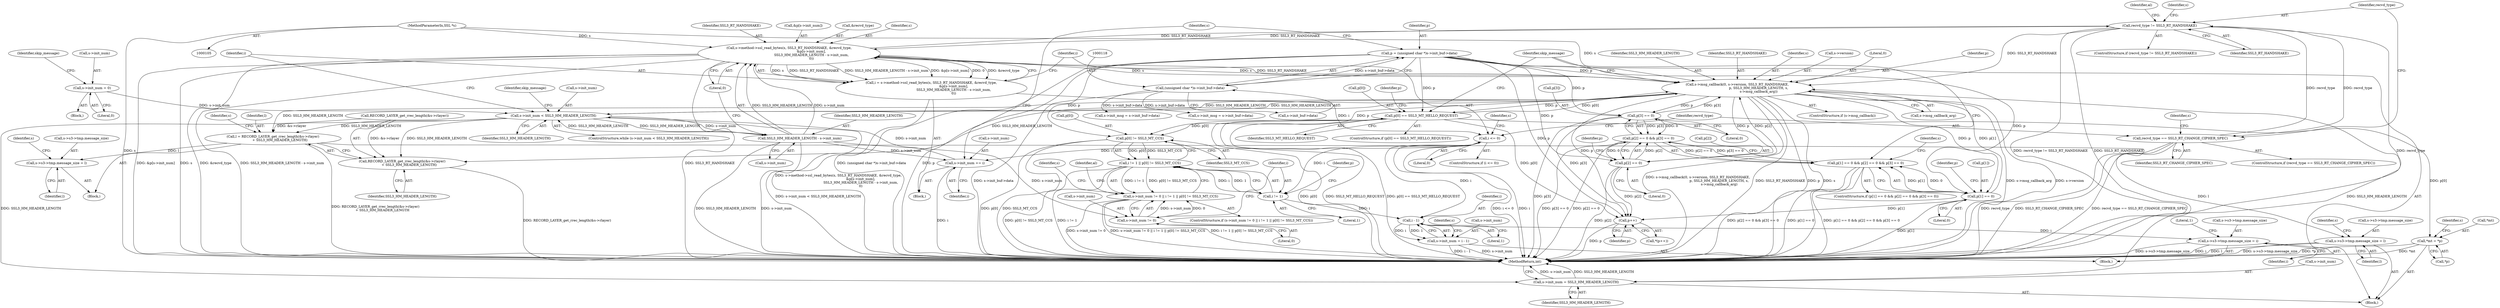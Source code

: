 digraph "0_openssl_4b390b6c3f8df925dc92a3dd6b022baa9a2f4650_0@API" {
"1000225" [label="(Call,recvd_type != SSL3_RT_HANDSHAKE)"];
"1000165" [label="(Call,recvd_type == SSL3_RT_CHANGE_CIPHER_SPEC)"];
"1000225" [label="(Call,recvd_type != SSL3_RT_HANDSHAKE)"];
"1000135" [label="(Call,s->method->ssl_read_bytes(s, SSL3_RT_HANDSHAKE, &recvd_type,\n                                          &p[s->init_num],\n                                          SSL3_HM_HEADER_LENGTH - s->init_num,\n                                          0))"];
"1000286" [label="(Call,s->msg_callback(0, s->version, SSL3_RT_HANDSHAKE,\n                                        p, SSL3_HM_HEADER_LENGTH, s,\n                                        s->msg_callback_arg))"];
"1000250" [label="(Call,p[0] == SSL3_MT_HELLO_REQUEST)"];
"1000115" [label="(Call,p = (unsigned char *)s->init_buf->data)"];
"1000117" [label="(Call,(unsigned char *)s->init_buf->data)"];
"1000268" [label="(Call,p[3] == 0)"];
"1000263" [label="(Call,p[2] == 0)"];
"1000257" [label="(Call,p[1] == 0)"];
"1000127" [label="(Call,s->init_num < SSL3_HM_HEADER_LENGTH)"];
"1000236" [label="(Call,s->init_num += i)"];
"1000153" [label="(Call,i <= 0)"];
"1000133" [label="(Call,i = s->method->ssl_read_bytes(s, SSL3_RT_HANDSHAKE, &recvd_type,\n                                          &p[s->init_num],\n                                          SSL3_HM_HEADER_LENGTH - s->init_num,\n                                          0))"];
"1000146" [label="(Call,SSL3_HM_HEADER_LENGTH - s->init_num)"];
"1000274" [label="(Call,s->init_num = 0)"];
"1000106" [label="(MethodParameterIn,SSL *s)"];
"1000177" [label="(Call,i != 1)"];
"1000176" [label="(Call,i != 1 || p[0] != SSL3_MT_CCS)"];
"1000170" [label="(Call,s->init_num != 0 || i != 1 || p[0] != SSL3_MT_CCS)"];
"1000209" [label="(Call,i - 1)"];
"1000205" [label="(Call,s->init_num = i - 1)"];
"1000212" [label="(Call,s->s3->tmp.message_size = i)"];
"1000171" [label="(Call,s->init_num != 0)"];
"1000180" [label="(Call,p[0] != SSL3_MT_CCS)"];
"1000299" [label="(Call,*mt = *p)"];
"1000313" [label="(Call,p++)"];
"1000256" [label="(Call,p[1] == 0 && p[2] == 0 && p[3] == 0)"];
"1000262" [label="(Call,p[2] == 0 && p[3] == 0)"];
"1000322" [label="(Call,l = RECORD_LAYER_get_rrec_length(&s->rlayer)\n             + SSL3_HM_HEADER_LENGTH)"];
"1000331" [label="(Call,s->s3->tmp.message_size = l)"];
"1000349" [label="(Call,s->s3->tmp.message_size = l)"];
"1000324" [label="(Call,RECORD_LAYER_get_rrec_length(&s->rlayer)\n             + SSL3_HM_HEADER_LENGTH)"];
"1000367" [label="(Call,s->init_num = SSL3_HM_HEADER_LENGTH)"];
"1000129" [label="(Identifier,s)"];
"1000264" [label="(Call,p[2])"];
"1000211" [label="(Literal,1)"];
"1000251" [label="(Call,p[0])"];
"1000119" [label="(Call,s->init_buf->data)"];
"1000293" [label="(Identifier,SSL3_HM_HEADER_LENGTH)"];
"1000339" [label="(Identifier,l)"];
"1000216" [label="(Identifier,s)"];
"1000325" [label="(Call,RECORD_LAYER_get_rrec_length(&s->rlayer))"];
"1000298" [label="(Identifier,skip_message)"];
"1000132" [label="(Block,)"];
"1000358" [label="(Call,s->init_msg = s->init_buf->data)"];
"1000224" [label="(ControlStructure,if (recvd_type != SSL3_RT_HANDSHAKE))"];
"1000167" [label="(Identifier,SSL3_RT_CHANGE_CIPHER_SPEC)"];
"1000263" [label="(Call,p[2] == 0)"];
"1000324" [label="(Call,RECORD_LAYER_get_rrec_length(&s->rlayer)\n             + SSL3_HM_HEADER_LENGTH)"];
"1000210" [label="(Identifier,i)"];
"1000134" [label="(Identifier,i)"];
"1000155" [label="(Literal,0)"];
"1000371" [label="(Identifier,SSL3_HM_HEADER_LENGTH)"];
"1000270" [label="(Identifier,p)"];
"1000126" [label="(ControlStructure,while (s->init_num < SSL3_HM_HEADER_LENGTH))"];
"1000302" [label="(Call,*p)"];
"1000128" [label="(Call,s->init_num)"];
"1000209" [label="(Call,i - 1)"];
"1000332" [label="(Call,s->s3->tmp.message_size)"];
"1000272" [label="(Literal,0)"];
"1000177" [label="(Call,i != 1)"];
"1000225" [label="(Call,recvd_type != SSL3_RT_HANDSHAKE)"];
"1000138" [label="(Call,&recvd_type)"];
"1000331" [label="(Call,s->s3->tmp.message_size = l)"];
"1000342" [label="(Identifier,s)"];
"1000257" [label="(Call,p[1] == 0)"];
"1000250" [label="(Call,p[0] == SSL3_MT_HELLO_REQUEST)"];
"1000179" [label="(Literal,1)"];
"1000148" [label="(Call,s->init_num)"];
"1000154" [label="(Identifier,i)"];
"1000151" [label="(Literal,0)"];
"1000357" [label="(Identifier,l)"];
"1000322" [label="(Call,l = RECORD_LAYER_get_rrec_length(&s->rlayer)\n             + SSL3_HM_HEADER_LENGTH)"];
"1000291" [label="(Identifier,SSL3_RT_HANDSHAKE)"];
"1000269" [label="(Call,p[3])"];
"1000169" [label="(ControlStructure,if (s->init_num != 0 || i != 1 || p[0] != SSL3_MT_CCS))"];
"1000294" [label="(Identifier,s)"];
"1000368" [label="(Call,s->init_num)"];
"1000212" [label="(Call,s->s3->tmp.message_size = i)"];
"1000172" [label="(Call,s->init_num)"];
"1000288" [label="(Call,s->version)"];
"1000312" [label="(Call,*(p++))"];
"1000115" [label="(Call,p = (unsigned char *)s->init_buf->data)"];
"1000276" [label="(Identifier,s)"];
"1000173" [label="(Identifier,s)"];
"1000206" [label="(Call,s->init_num)"];
"1000226" [label="(Identifier,recvd_type)"];
"1000280" [label="(Identifier,skip_message)"];
"1000176" [label="(Call,i != 1 || p[0] != SSL3_MT_CCS)"];
"1000287" [label="(Literal,0)"];
"1000166" [label="(Identifier,recvd_type)"];
"1000136" [label="(Identifier,s)"];
"1000299" [label="(Call,*mt = *p)"];
"1000116" [label="(Identifier,p)"];
"1000133" [label="(Call,i = s->method->ssl_read_bytes(s, SSL3_RT_HANDSHAKE, &recvd_type,\n                                          &p[s->init_num],\n                                          SSL3_HM_HEADER_LENGTH - s->init_num,\n                                          0))"];
"1000184" [label="(Identifier,SSL3_MT_CCS)"];
"1000275" [label="(Call,s->init_num)"];
"1000259" [label="(Identifier,p)"];
"1000205" [label="(Call,s->init_num = i - 1)"];
"1000197" [label="(Identifier,s)"];
"1000108" [label="(Block,)"];
"1000367" [label="(Call,s->init_num = SSL3_HM_HEADER_LENGTH)"];
"1000335" [label="(Identifier,s)"];
"1000314" [label="(Identifier,p)"];
"1000255" [label="(ControlStructure,if (p[1] == 0 && p[2] == 0 && p[3] == 0))"];
"1000350" [label="(Call,s->s3->tmp.message_size)"];
"1000267" [label="(Literal,0)"];
"1000274" [label="(Call,s->init_num = 0)"];
"1000254" [label="(Identifier,SSL3_MT_HELLO_REQUEST)"];
"1000165" [label="(Call,recvd_type == SSL3_RT_CHANGE_CIPHER_SPEC)"];
"1000323" [label="(Identifier,l)"];
"1000282" [label="(ControlStructure,if (s->msg_callback))"];
"1000295" [label="(Call,s->msg_callback_arg)"];
"1000286" [label="(Call,s->msg_callback(0, s->version, SSL3_RT_HANDSHAKE,\n                                        p, SSL3_HM_HEADER_LENGTH, s,\n                                        s->msg_callback_arg))"];
"1000300" [label="(Call,*mt)"];
"1000159" [label="(Identifier,s)"];
"1000273" [label="(Block,)"];
"1000171" [label="(Call,s->init_num != 0)"];
"1000313" [label="(Call,p++)"];
"1000240" [label="(Identifier,i)"];
"1000237" [label="(Call,s->init_num)"];
"1000292" [label="(Identifier,p)"];
"1000147" [label="(Identifier,SSL3_HM_HEADER_LENGTH)"];
"1000117" [label="(Call,(unsigned char *)s->init_buf->data)"];
"1000242" [label="(Identifier,skip_message)"];
"1000168" [label="(Block,)"];
"1000308" [label="(Identifier,s)"];
"1000222" [label="(Literal,1)"];
"1000340" [label="(Call,s->init_msg = s->init_buf->data)"];
"1000187" [label="(Identifier,al)"];
"1000227" [label="(Identifier,SSL3_RT_HANDSHAKE)"];
"1000372" [label="(MethodReturn,int)"];
"1000152" [label="(ControlStructure,if (i <= 0))"];
"1000164" [label="(ControlStructure,if (recvd_type == SSL3_RT_CHANGE_CIPHER_SPEC))"];
"1000127" [label="(Call,s->init_num < SSL3_HM_HEADER_LENGTH)"];
"1000360" [label="(Identifier,s)"];
"1000137" [label="(Identifier,SSL3_RT_HANDSHAKE)"];
"1000140" [label="(Call,&p[s->init_num])"];
"1000153" [label="(Call,i <= 0)"];
"1000213" [label="(Call,s->s3->tmp.message_size)"];
"1000170" [label="(Call,s->init_num != 0 || i != 1 || p[0] != SSL3_MT_CCS)"];
"1000175" [label="(Literal,0)"];
"1000321" [label="(Block,)"];
"1000265" [label="(Identifier,p)"];
"1000268" [label="(Call,p[3] == 0)"];
"1000349" [label="(Call,s->s3->tmp.message_size = l)"];
"1000106" [label="(MethodParameterIn,SSL *s)"];
"1000258" [label="(Call,p[1])"];
"1000230" [label="(Identifier,al)"];
"1000262" [label="(Call,p[2] == 0 && p[3] == 0)"];
"1000180" [label="(Call,p[0] != SSL3_MT_CCS)"];
"1000256" [label="(Call,p[1] == 0 && p[2] == 0 && p[3] == 0)"];
"1000220" [label="(Identifier,i)"];
"1000236" [label="(Call,s->init_num += i)"];
"1000135" [label="(Call,s->method->ssl_read_bytes(s, SSL3_RT_HANDSHAKE, &recvd_type,\n                                          &p[s->init_num],\n                                          SSL3_HM_HEADER_LENGTH - s->init_num,\n                                          0))"];
"1000181" [label="(Call,p[0])"];
"1000330" [label="(Identifier,SSL3_HM_HEADER_LENGTH)"];
"1000178" [label="(Identifier,i)"];
"1000238" [label="(Identifier,s)"];
"1000261" [label="(Literal,0)"];
"1000278" [label="(Literal,0)"];
"1000131" [label="(Identifier,SSL3_HM_HEADER_LENGTH)"];
"1000182" [label="(Identifier,p)"];
"1000146" [label="(Call,SSL3_HM_HEADER_LENGTH - s->init_num)"];
"1000249" [label="(ControlStructure,if (p[0] == SSL3_MT_HELLO_REQUEST))"];
"1000225" -> "1000224"  [label="AST: "];
"1000225" -> "1000227"  [label="CFG: "];
"1000226" -> "1000225"  [label="AST: "];
"1000227" -> "1000225"  [label="AST: "];
"1000230" -> "1000225"  [label="CFG: "];
"1000238" -> "1000225"  [label="CFG: "];
"1000225" -> "1000372"  [label="DDG: recvd_type != SSL3_RT_HANDSHAKE"];
"1000225" -> "1000372"  [label="DDG: SSL3_RT_HANDSHAKE"];
"1000225" -> "1000372"  [label="DDG: recvd_type"];
"1000225" -> "1000135"  [label="DDG: SSL3_RT_HANDSHAKE"];
"1000225" -> "1000165"  [label="DDG: recvd_type"];
"1000165" -> "1000225"  [label="DDG: recvd_type"];
"1000135" -> "1000225"  [label="DDG: SSL3_RT_HANDSHAKE"];
"1000225" -> "1000286"  [label="DDG: SSL3_RT_HANDSHAKE"];
"1000165" -> "1000164"  [label="AST: "];
"1000165" -> "1000167"  [label="CFG: "];
"1000166" -> "1000165"  [label="AST: "];
"1000167" -> "1000165"  [label="AST: "];
"1000173" -> "1000165"  [label="CFG: "];
"1000226" -> "1000165"  [label="CFG: "];
"1000165" -> "1000372"  [label="DDG: recvd_type"];
"1000165" -> "1000372"  [label="DDG: SSL3_RT_CHANGE_CIPHER_SPEC"];
"1000165" -> "1000372"  [label="DDG: recvd_type == SSL3_RT_CHANGE_CIPHER_SPEC"];
"1000135" -> "1000133"  [label="AST: "];
"1000135" -> "1000151"  [label="CFG: "];
"1000136" -> "1000135"  [label="AST: "];
"1000137" -> "1000135"  [label="AST: "];
"1000138" -> "1000135"  [label="AST: "];
"1000140" -> "1000135"  [label="AST: "];
"1000146" -> "1000135"  [label="AST: "];
"1000151" -> "1000135"  [label="AST: "];
"1000133" -> "1000135"  [label="CFG: "];
"1000135" -> "1000372"  [label="DDG: &p[s->init_num]"];
"1000135" -> "1000372"  [label="DDG: s"];
"1000135" -> "1000372"  [label="DDG: &recvd_type"];
"1000135" -> "1000372"  [label="DDG: SSL3_HM_HEADER_LENGTH - s->init_num"];
"1000135" -> "1000372"  [label="DDG: SSL3_RT_HANDSHAKE"];
"1000135" -> "1000133"  [label="DDG: s"];
"1000135" -> "1000133"  [label="DDG: SSL3_RT_HANDSHAKE"];
"1000135" -> "1000133"  [label="DDG: SSL3_HM_HEADER_LENGTH - s->init_num"];
"1000135" -> "1000133"  [label="DDG: &p[s->init_num]"];
"1000135" -> "1000133"  [label="DDG: 0"];
"1000135" -> "1000133"  [label="DDG: &recvd_type"];
"1000286" -> "1000135"  [label="DDG: s"];
"1000286" -> "1000135"  [label="DDG: SSL3_RT_HANDSHAKE"];
"1000106" -> "1000135"  [label="DDG: s"];
"1000146" -> "1000135"  [label="DDG: SSL3_HM_HEADER_LENGTH"];
"1000146" -> "1000135"  [label="DDG: s->init_num"];
"1000135" -> "1000286"  [label="DDG: s"];
"1000286" -> "1000282"  [label="AST: "];
"1000286" -> "1000295"  [label="CFG: "];
"1000287" -> "1000286"  [label="AST: "];
"1000288" -> "1000286"  [label="AST: "];
"1000291" -> "1000286"  [label="AST: "];
"1000292" -> "1000286"  [label="AST: "];
"1000293" -> "1000286"  [label="AST: "];
"1000294" -> "1000286"  [label="AST: "];
"1000295" -> "1000286"  [label="AST: "];
"1000298" -> "1000286"  [label="CFG: "];
"1000286" -> "1000372"  [label="DDG: s->msg_callback(0, s->version, SSL3_RT_HANDSHAKE,\n                                        p, SSL3_HM_HEADER_LENGTH, s,\n                                        s->msg_callback_arg)"];
"1000286" -> "1000372"  [label="DDG: SSL3_RT_HANDSHAKE"];
"1000286" -> "1000372"  [label="DDG: p"];
"1000286" -> "1000372"  [label="DDG: s"];
"1000286" -> "1000372"  [label="DDG: s->msg_callback_arg"];
"1000286" -> "1000372"  [label="DDG: s->version"];
"1000286" -> "1000127"  [label="DDG: SSL3_HM_HEADER_LENGTH"];
"1000286" -> "1000180"  [label="DDG: p"];
"1000286" -> "1000250"  [label="DDG: p"];
"1000286" -> "1000257"  [label="DDG: p"];
"1000286" -> "1000263"  [label="DDG: p"];
"1000286" -> "1000268"  [label="DDG: p"];
"1000250" -> "1000286"  [label="DDG: p[0]"];
"1000268" -> "1000286"  [label="DDG: p[3]"];
"1000263" -> "1000286"  [label="DDG: p[2]"];
"1000257" -> "1000286"  [label="DDG: p[1]"];
"1000115" -> "1000286"  [label="DDG: p"];
"1000127" -> "1000286"  [label="DDG: SSL3_HM_HEADER_LENGTH"];
"1000106" -> "1000286"  [label="DDG: s"];
"1000286" -> "1000313"  [label="DDG: p"];
"1000286" -> "1000322"  [label="DDG: SSL3_HM_HEADER_LENGTH"];
"1000286" -> "1000324"  [label="DDG: SSL3_HM_HEADER_LENGTH"];
"1000286" -> "1000367"  [label="DDG: SSL3_HM_HEADER_LENGTH"];
"1000250" -> "1000249"  [label="AST: "];
"1000250" -> "1000254"  [label="CFG: "];
"1000251" -> "1000250"  [label="AST: "];
"1000254" -> "1000250"  [label="AST: "];
"1000298" -> "1000250"  [label="CFG: "];
"1000259" -> "1000250"  [label="CFG: "];
"1000250" -> "1000372"  [label="DDG: p[0]"];
"1000250" -> "1000372"  [label="DDG: SSL3_MT_HELLO_REQUEST"];
"1000250" -> "1000372"  [label="DDG: p[0] == SSL3_MT_HELLO_REQUEST"];
"1000250" -> "1000180"  [label="DDG: p[0]"];
"1000115" -> "1000250"  [label="DDG: p"];
"1000250" -> "1000299"  [label="DDG: p[0]"];
"1000250" -> "1000313"  [label="DDG: p[0]"];
"1000115" -> "1000108"  [label="AST: "];
"1000115" -> "1000117"  [label="CFG: "];
"1000116" -> "1000115"  [label="AST: "];
"1000117" -> "1000115"  [label="AST: "];
"1000129" -> "1000115"  [label="CFG: "];
"1000115" -> "1000372"  [label="DDG: (unsigned char *)s->init_buf->data"];
"1000115" -> "1000372"  [label="DDG: p"];
"1000117" -> "1000115"  [label="DDG: s->init_buf->data"];
"1000115" -> "1000180"  [label="DDG: p"];
"1000115" -> "1000257"  [label="DDG: p"];
"1000115" -> "1000263"  [label="DDG: p"];
"1000115" -> "1000268"  [label="DDG: p"];
"1000115" -> "1000313"  [label="DDG: p"];
"1000117" -> "1000119"  [label="CFG: "];
"1000118" -> "1000117"  [label="AST: "];
"1000119" -> "1000117"  [label="AST: "];
"1000117" -> "1000372"  [label="DDG: s->init_buf->data"];
"1000117" -> "1000340"  [label="DDG: s->init_buf->data"];
"1000117" -> "1000358"  [label="DDG: s->init_buf->data"];
"1000268" -> "1000262"  [label="AST: "];
"1000268" -> "1000272"  [label="CFG: "];
"1000269" -> "1000268"  [label="AST: "];
"1000272" -> "1000268"  [label="AST: "];
"1000262" -> "1000268"  [label="CFG: "];
"1000268" -> "1000372"  [label="DDG: p[3]"];
"1000268" -> "1000262"  [label="DDG: p[3]"];
"1000268" -> "1000262"  [label="DDG: 0"];
"1000268" -> "1000313"  [label="DDG: p[3]"];
"1000263" -> "1000262"  [label="AST: "];
"1000263" -> "1000267"  [label="CFG: "];
"1000264" -> "1000263"  [label="AST: "];
"1000267" -> "1000263"  [label="AST: "];
"1000270" -> "1000263"  [label="CFG: "];
"1000262" -> "1000263"  [label="CFG: "];
"1000263" -> "1000372"  [label="DDG: p[2]"];
"1000263" -> "1000262"  [label="DDG: p[2]"];
"1000263" -> "1000262"  [label="DDG: 0"];
"1000263" -> "1000313"  [label="DDG: p[2]"];
"1000257" -> "1000256"  [label="AST: "];
"1000257" -> "1000261"  [label="CFG: "];
"1000258" -> "1000257"  [label="AST: "];
"1000261" -> "1000257"  [label="AST: "];
"1000265" -> "1000257"  [label="CFG: "];
"1000256" -> "1000257"  [label="CFG: "];
"1000257" -> "1000372"  [label="DDG: p[1]"];
"1000257" -> "1000256"  [label="DDG: p[1]"];
"1000257" -> "1000256"  [label="DDG: 0"];
"1000257" -> "1000313"  [label="DDG: p[1]"];
"1000127" -> "1000126"  [label="AST: "];
"1000127" -> "1000131"  [label="CFG: "];
"1000128" -> "1000127"  [label="AST: "];
"1000131" -> "1000127"  [label="AST: "];
"1000134" -> "1000127"  [label="CFG: "];
"1000242" -> "1000127"  [label="CFG: "];
"1000127" -> "1000372"  [label="DDG: s->init_num < SSL3_HM_HEADER_LENGTH"];
"1000236" -> "1000127"  [label="DDG: s->init_num"];
"1000274" -> "1000127"  [label="DDG: s->init_num"];
"1000146" -> "1000127"  [label="DDG: SSL3_HM_HEADER_LENGTH"];
"1000127" -> "1000146"  [label="DDG: SSL3_HM_HEADER_LENGTH"];
"1000127" -> "1000146"  [label="DDG: s->init_num"];
"1000127" -> "1000322"  [label="DDG: SSL3_HM_HEADER_LENGTH"];
"1000127" -> "1000324"  [label="DDG: SSL3_HM_HEADER_LENGTH"];
"1000127" -> "1000367"  [label="DDG: SSL3_HM_HEADER_LENGTH"];
"1000236" -> "1000132"  [label="AST: "];
"1000236" -> "1000240"  [label="CFG: "];
"1000237" -> "1000236"  [label="AST: "];
"1000240" -> "1000236"  [label="AST: "];
"1000129" -> "1000236"  [label="CFG: "];
"1000236" -> "1000372"  [label="DDG: i"];
"1000153" -> "1000236"  [label="DDG: i"];
"1000146" -> "1000236"  [label="DDG: s->init_num"];
"1000153" -> "1000152"  [label="AST: "];
"1000153" -> "1000155"  [label="CFG: "];
"1000154" -> "1000153"  [label="AST: "];
"1000155" -> "1000153"  [label="AST: "];
"1000159" -> "1000153"  [label="CFG: "];
"1000166" -> "1000153"  [label="CFG: "];
"1000153" -> "1000372"  [label="DDG: i <= 0"];
"1000153" -> "1000372"  [label="DDG: i"];
"1000133" -> "1000153"  [label="DDG: i"];
"1000153" -> "1000177"  [label="DDG: i"];
"1000153" -> "1000209"  [label="DDG: i"];
"1000133" -> "1000132"  [label="AST: "];
"1000134" -> "1000133"  [label="AST: "];
"1000154" -> "1000133"  [label="CFG: "];
"1000133" -> "1000372"  [label="DDG: s->method->ssl_read_bytes(s, SSL3_RT_HANDSHAKE, &recvd_type,\n                                          &p[s->init_num],\n                                          SSL3_HM_HEADER_LENGTH - s->init_num,\n                                          0)"];
"1000146" -> "1000148"  [label="CFG: "];
"1000147" -> "1000146"  [label="AST: "];
"1000148" -> "1000146"  [label="AST: "];
"1000151" -> "1000146"  [label="CFG: "];
"1000146" -> "1000372"  [label="DDG: s->init_num"];
"1000146" -> "1000372"  [label="DDG: SSL3_HM_HEADER_LENGTH"];
"1000146" -> "1000171"  [label="DDG: s->init_num"];
"1000274" -> "1000273"  [label="AST: "];
"1000274" -> "1000278"  [label="CFG: "];
"1000275" -> "1000274"  [label="AST: "];
"1000278" -> "1000274"  [label="AST: "];
"1000280" -> "1000274"  [label="CFG: "];
"1000106" -> "1000105"  [label="AST: "];
"1000106" -> "1000372"  [label="DDG: s"];
"1000177" -> "1000176"  [label="AST: "];
"1000177" -> "1000179"  [label="CFG: "];
"1000178" -> "1000177"  [label="AST: "];
"1000179" -> "1000177"  [label="AST: "];
"1000182" -> "1000177"  [label="CFG: "];
"1000176" -> "1000177"  [label="CFG: "];
"1000177" -> "1000176"  [label="DDG: i"];
"1000177" -> "1000176"  [label="DDG: 1"];
"1000177" -> "1000209"  [label="DDG: i"];
"1000176" -> "1000170"  [label="AST: "];
"1000176" -> "1000180"  [label="CFG: "];
"1000180" -> "1000176"  [label="AST: "];
"1000170" -> "1000176"  [label="CFG: "];
"1000176" -> "1000372"  [label="DDG: p[0] != SSL3_MT_CCS"];
"1000176" -> "1000372"  [label="DDG: i != 1"];
"1000176" -> "1000170"  [label="DDG: i != 1"];
"1000176" -> "1000170"  [label="DDG: p[0] != SSL3_MT_CCS"];
"1000180" -> "1000176"  [label="DDG: p[0]"];
"1000180" -> "1000176"  [label="DDG: SSL3_MT_CCS"];
"1000170" -> "1000169"  [label="AST: "];
"1000170" -> "1000171"  [label="CFG: "];
"1000171" -> "1000170"  [label="AST: "];
"1000187" -> "1000170"  [label="CFG: "];
"1000197" -> "1000170"  [label="CFG: "];
"1000170" -> "1000372"  [label="DDG: i != 1 || p[0] != SSL3_MT_CCS"];
"1000170" -> "1000372"  [label="DDG: s->init_num != 0"];
"1000170" -> "1000372"  [label="DDG: s->init_num != 0 || i != 1 || p[0] != SSL3_MT_CCS"];
"1000171" -> "1000170"  [label="DDG: s->init_num"];
"1000171" -> "1000170"  [label="DDG: 0"];
"1000209" -> "1000205"  [label="AST: "];
"1000209" -> "1000211"  [label="CFG: "];
"1000210" -> "1000209"  [label="AST: "];
"1000211" -> "1000209"  [label="AST: "];
"1000205" -> "1000209"  [label="CFG: "];
"1000209" -> "1000205"  [label="DDG: i"];
"1000209" -> "1000205"  [label="DDG: 1"];
"1000209" -> "1000212"  [label="DDG: i"];
"1000205" -> "1000168"  [label="AST: "];
"1000206" -> "1000205"  [label="AST: "];
"1000216" -> "1000205"  [label="CFG: "];
"1000205" -> "1000372"  [label="DDG: i - 1"];
"1000205" -> "1000372"  [label="DDG: s->init_num"];
"1000212" -> "1000168"  [label="AST: "];
"1000212" -> "1000220"  [label="CFG: "];
"1000213" -> "1000212"  [label="AST: "];
"1000220" -> "1000212"  [label="AST: "];
"1000222" -> "1000212"  [label="CFG: "];
"1000212" -> "1000372"  [label="DDG: s->s3->tmp.message_size"];
"1000212" -> "1000372"  [label="DDG: i"];
"1000171" -> "1000175"  [label="CFG: "];
"1000172" -> "1000171"  [label="AST: "];
"1000175" -> "1000171"  [label="AST: "];
"1000178" -> "1000171"  [label="CFG: "];
"1000180" -> "1000184"  [label="CFG: "];
"1000181" -> "1000180"  [label="AST: "];
"1000184" -> "1000180"  [label="AST: "];
"1000180" -> "1000372"  [label="DDG: p[0]"];
"1000180" -> "1000372"  [label="DDG: SSL3_MT_CCS"];
"1000299" -> "1000108"  [label="AST: "];
"1000299" -> "1000302"  [label="CFG: "];
"1000300" -> "1000299"  [label="AST: "];
"1000302" -> "1000299"  [label="AST: "];
"1000308" -> "1000299"  [label="CFG: "];
"1000299" -> "1000372"  [label="DDG: *p"];
"1000299" -> "1000372"  [label="DDG: *mt"];
"1000313" -> "1000312"  [label="AST: "];
"1000313" -> "1000314"  [label="CFG: "];
"1000314" -> "1000313"  [label="AST: "];
"1000312" -> "1000313"  [label="CFG: "];
"1000313" -> "1000372"  [label="DDG: p"];
"1000256" -> "1000255"  [label="AST: "];
"1000256" -> "1000262"  [label="CFG: "];
"1000262" -> "1000256"  [label="AST: "];
"1000298" -> "1000256"  [label="CFG: "];
"1000276" -> "1000256"  [label="CFG: "];
"1000256" -> "1000372"  [label="DDG: p[2] == 0 && p[3] == 0"];
"1000256" -> "1000372"  [label="DDG: p[1] == 0"];
"1000256" -> "1000372"  [label="DDG: p[1] == 0 && p[2] == 0 && p[3] == 0"];
"1000262" -> "1000256"  [label="DDG: p[2] == 0"];
"1000262" -> "1000256"  [label="DDG: p[3] == 0"];
"1000262" -> "1000372"  [label="DDG: p[3] == 0"];
"1000262" -> "1000372"  [label="DDG: p[2] == 0"];
"1000322" -> "1000321"  [label="AST: "];
"1000322" -> "1000324"  [label="CFG: "];
"1000323" -> "1000322"  [label="AST: "];
"1000324" -> "1000322"  [label="AST: "];
"1000335" -> "1000322"  [label="CFG: "];
"1000322" -> "1000372"  [label="DDG: RECORD_LAYER_get_rrec_length(&s->rlayer)\n             + SSL3_HM_HEADER_LENGTH"];
"1000325" -> "1000322"  [label="DDG: &s->rlayer"];
"1000322" -> "1000331"  [label="DDG: l"];
"1000322" -> "1000349"  [label="DDG: l"];
"1000331" -> "1000321"  [label="AST: "];
"1000331" -> "1000339"  [label="CFG: "];
"1000332" -> "1000331"  [label="AST: "];
"1000339" -> "1000331"  [label="AST: "];
"1000342" -> "1000331"  [label="CFG: "];
"1000349" -> "1000108"  [label="AST: "];
"1000349" -> "1000357"  [label="CFG: "];
"1000350" -> "1000349"  [label="AST: "];
"1000357" -> "1000349"  [label="AST: "];
"1000360" -> "1000349"  [label="CFG: "];
"1000349" -> "1000372"  [label="DDG: l"];
"1000349" -> "1000372"  [label="DDG: s->s3->tmp.message_size"];
"1000324" -> "1000330"  [label="CFG: "];
"1000325" -> "1000324"  [label="AST: "];
"1000330" -> "1000324"  [label="AST: "];
"1000324" -> "1000372"  [label="DDG: RECORD_LAYER_get_rrec_length(&s->rlayer)"];
"1000325" -> "1000324"  [label="DDG: &s->rlayer"];
"1000367" -> "1000108"  [label="AST: "];
"1000367" -> "1000371"  [label="CFG: "];
"1000368" -> "1000367"  [label="AST: "];
"1000371" -> "1000367"  [label="AST: "];
"1000372" -> "1000367"  [label="CFG: "];
"1000367" -> "1000372"  [label="DDG: s->init_num"];
"1000367" -> "1000372"  [label="DDG: SSL3_HM_HEADER_LENGTH"];
}
